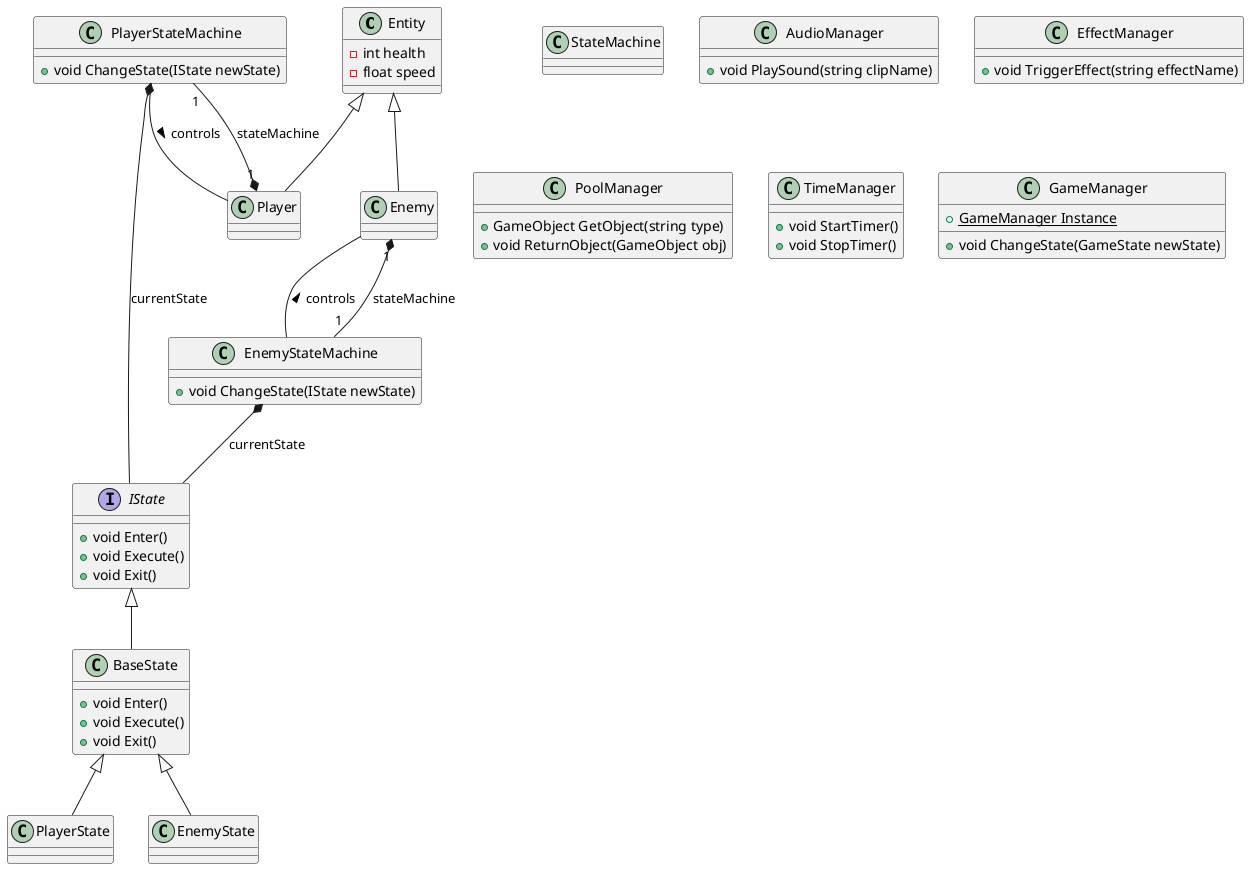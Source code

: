 @startuml TopDown
' キャラクターとそのステートマシン
class Entity {
    -int health
    -float speed
}

class Player {
}

class Enemy {
}

Entity <|-- Player
Entity <|-- Enemy

interface IState {
    +void Enter()
    +void Execute()
    +void Exit()
}

class BaseState {
    +void Enter()
    +void Execute()
    +void Exit()
}

class StateMachine

BaseState -up-|> IState

class PlayerState {
}

class EnemyState {
}

PlayerState -up-|> BaseState
EnemyState -up-|> BaseState

class PlayerStateMachine {
    +void ChangeState(IState newState)
}

class EnemyStateMachine {
    +void ChangeState(IState newState)
}

PlayerStateMachine -- Player : controls >
EnemyStateMachine -- Enemy : controls >

Player "1" *-- "1" PlayerStateMachine : stateMachine
Enemy "1" *-- "1" EnemyStateMachine : stateMachine

PlayerStateMachine *-- IState : currentState
EnemyStateMachine *-- IState : currentState

' マネージャー
class AudioManager {
    +void PlaySound(string clipName)
}

class EffectManager {
    +void TriggerEffect(string effectName)
}

class PoolManager {
    +GameObject GetObject(string type)
    +void ReturnObject(GameObject obj)
}

class TimeManager {
    +void StartTimer()
    +void StopTimer()
}

class GameManager {
    {static} +GameManager Instance
    +void ChangeState(GameState newState)
}

@enduml